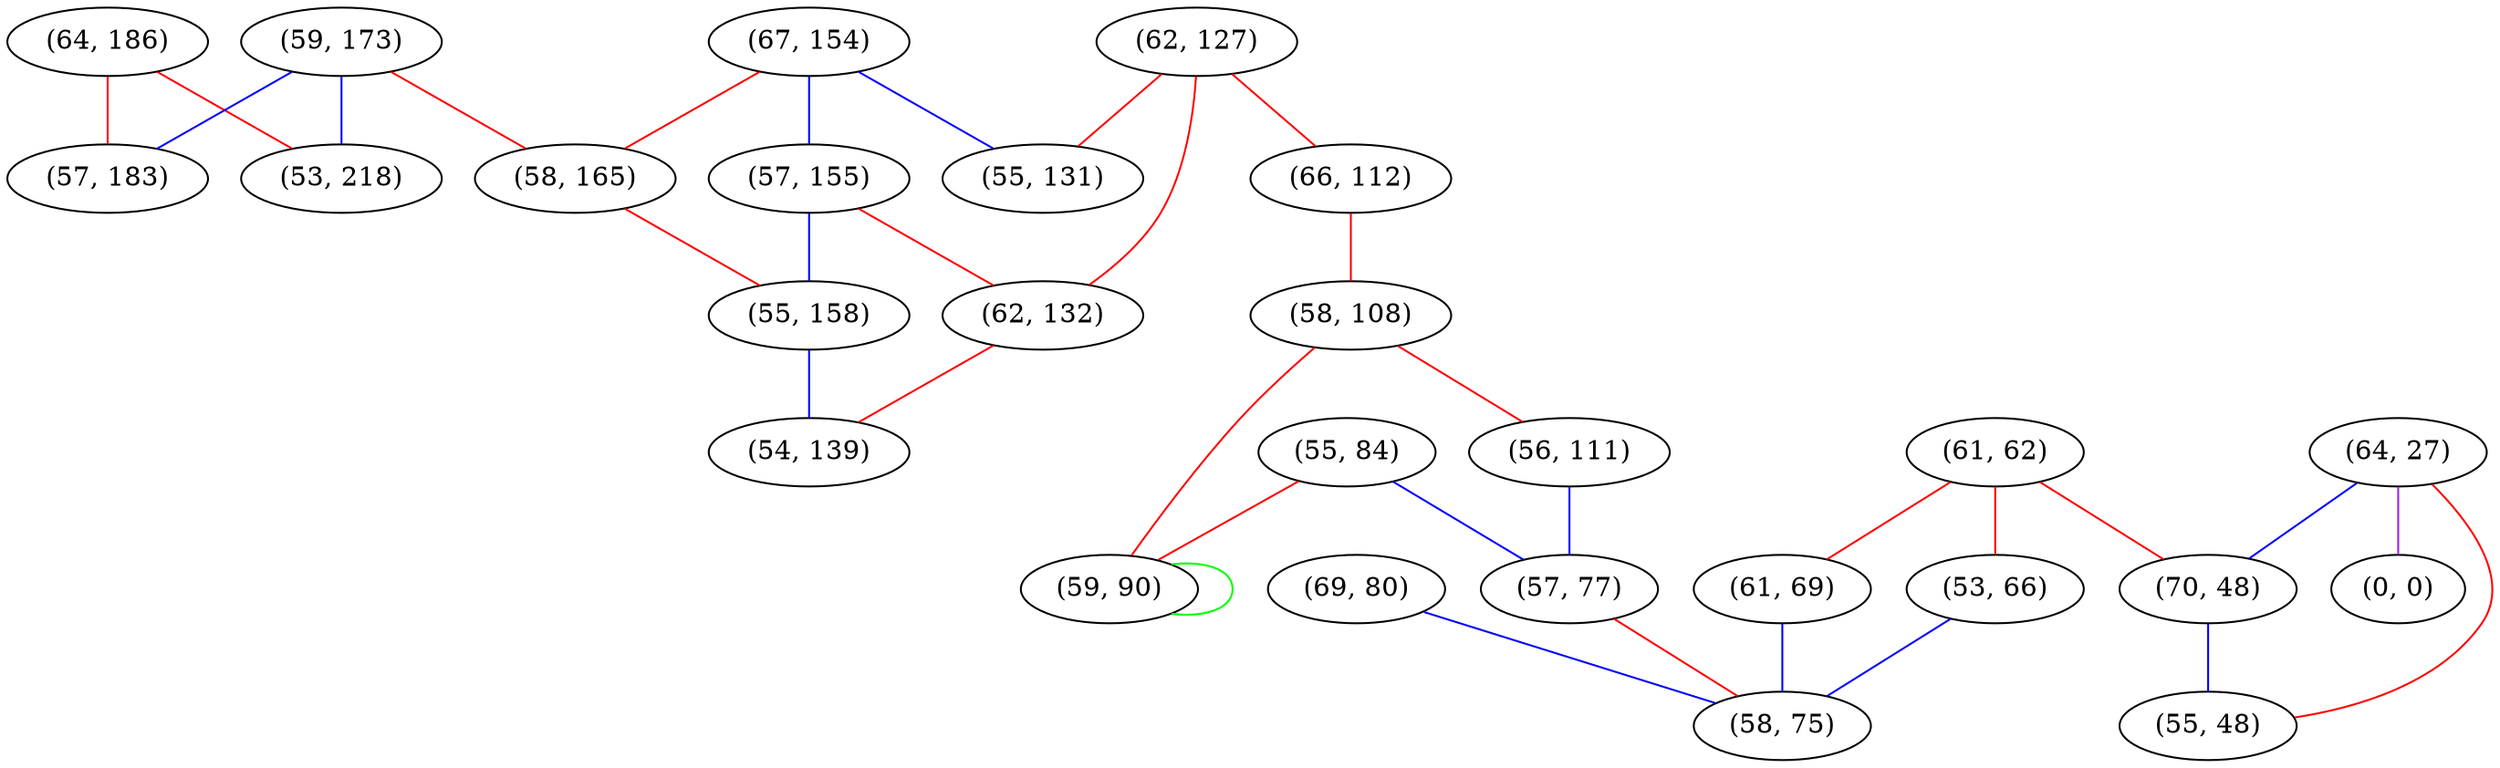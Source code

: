graph "" {
"(64, 186)";
"(61, 62)";
"(64, 27)";
"(59, 173)";
"(62, 127)";
"(67, 154)";
"(70, 48)";
"(66, 112)";
"(53, 218)";
"(55, 84)";
"(55, 131)";
"(58, 165)";
"(57, 155)";
"(62, 132)";
"(58, 108)";
"(55, 158)";
"(0, 0)";
"(55, 48)";
"(56, 111)";
"(57, 77)";
"(61, 69)";
"(57, 183)";
"(59, 90)";
"(69, 80)";
"(53, 66)";
"(58, 75)";
"(54, 139)";
"(64, 186)" -- "(53, 218)"  [color=red, key=0, weight=1];
"(64, 186)" -- "(57, 183)"  [color=red, key=0, weight=1];
"(61, 62)" -- "(53, 66)"  [color=red, key=0, weight=1];
"(61, 62)" -- "(61, 69)"  [color=red, key=0, weight=1];
"(61, 62)" -- "(70, 48)"  [color=red, key=0, weight=1];
"(64, 27)" -- "(0, 0)"  [color=purple, key=0, weight=4];
"(64, 27)" -- "(55, 48)"  [color=red, key=0, weight=1];
"(64, 27)" -- "(70, 48)"  [color=blue, key=0, weight=3];
"(59, 173)" -- "(58, 165)"  [color=red, key=0, weight=1];
"(59, 173)" -- "(53, 218)"  [color=blue, key=0, weight=3];
"(59, 173)" -- "(57, 183)"  [color=blue, key=0, weight=3];
"(62, 127)" -- "(62, 132)"  [color=red, key=0, weight=1];
"(62, 127)" -- "(66, 112)"  [color=red, key=0, weight=1];
"(62, 127)" -- "(55, 131)"  [color=red, key=0, weight=1];
"(67, 154)" -- "(55, 131)"  [color=blue, key=0, weight=3];
"(67, 154)" -- "(58, 165)"  [color=red, key=0, weight=1];
"(67, 154)" -- "(57, 155)"  [color=blue, key=0, weight=3];
"(70, 48)" -- "(55, 48)"  [color=blue, key=0, weight=3];
"(66, 112)" -- "(58, 108)"  [color=red, key=0, weight=1];
"(55, 84)" -- "(57, 77)"  [color=blue, key=0, weight=3];
"(55, 84)" -- "(59, 90)"  [color=red, key=0, weight=1];
"(58, 165)" -- "(55, 158)"  [color=red, key=0, weight=1];
"(57, 155)" -- "(62, 132)"  [color=red, key=0, weight=1];
"(57, 155)" -- "(55, 158)"  [color=blue, key=0, weight=3];
"(62, 132)" -- "(54, 139)"  [color=red, key=0, weight=1];
"(58, 108)" -- "(59, 90)"  [color=red, key=0, weight=1];
"(58, 108)" -- "(56, 111)"  [color=red, key=0, weight=1];
"(55, 158)" -- "(54, 139)"  [color=blue, key=0, weight=3];
"(56, 111)" -- "(57, 77)"  [color=blue, key=0, weight=3];
"(57, 77)" -- "(58, 75)"  [color=red, key=0, weight=1];
"(61, 69)" -- "(58, 75)"  [color=blue, key=0, weight=3];
"(59, 90)" -- "(59, 90)"  [color=green, key=0, weight=2];
"(69, 80)" -- "(58, 75)"  [color=blue, key=0, weight=3];
"(53, 66)" -- "(58, 75)"  [color=blue, key=0, weight=3];
}
